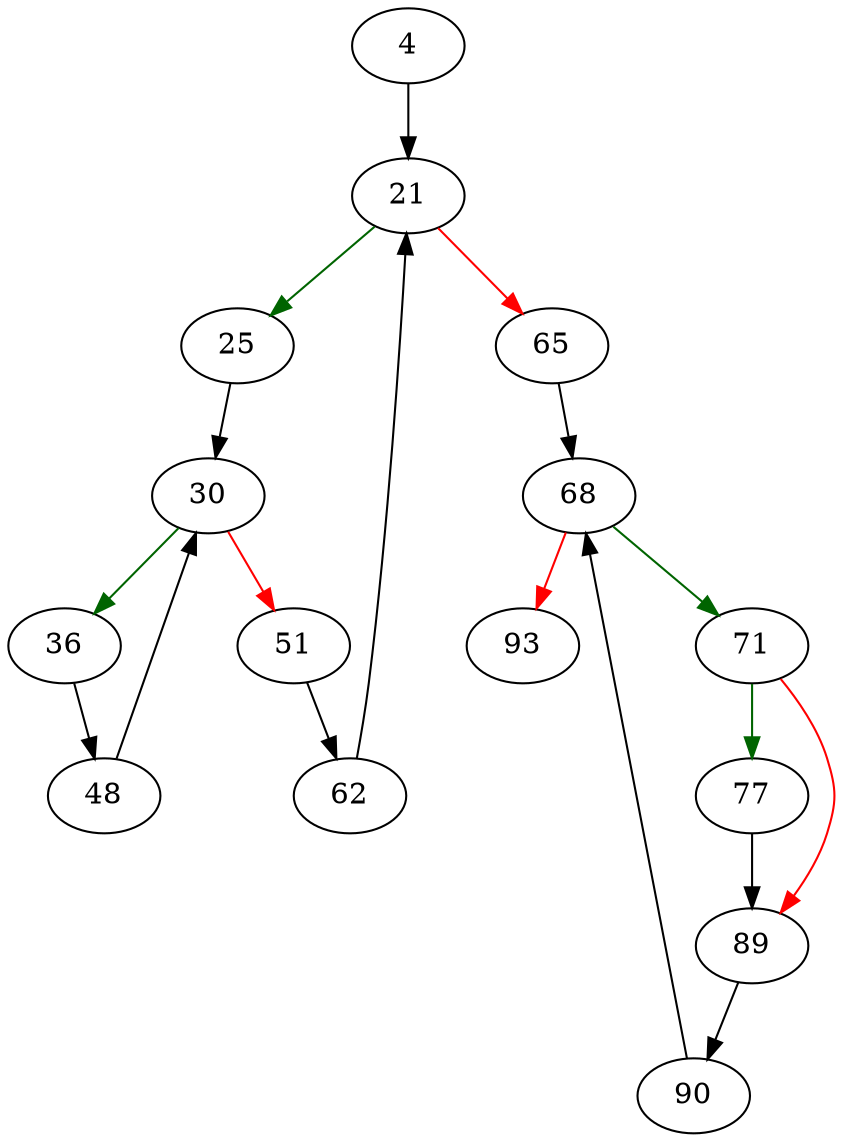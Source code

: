 strict digraph "walMergesort" {
	// Node definitions.
	4 [entry=true];
	21;
	25;
	65;
	30;
	36;
	51;
	48;
	62;
	68;
	71;
	93;
	77;
	89;
	90;

	// Edge definitions.
	4 -> 21;
	21 -> 25 [
		color=darkgreen
		cond=true
	];
	21 -> 65 [
		color=red
		cond=false
	];
	25 -> 30;
	65 -> 68;
	30 -> 36 [
		color=darkgreen
		cond=true
	];
	30 -> 51 [
		color=red
		cond=false
	];
	36 -> 48;
	51 -> 62;
	48 -> 30;
	62 -> 21;
	68 -> 71 [
		color=darkgreen
		cond=true
	];
	68 -> 93 [
		color=red
		cond=false
	];
	71 -> 77 [
		color=darkgreen
		cond=true
	];
	71 -> 89 [
		color=red
		cond=false
	];
	77 -> 89;
	89 -> 90;
	90 -> 68;
}